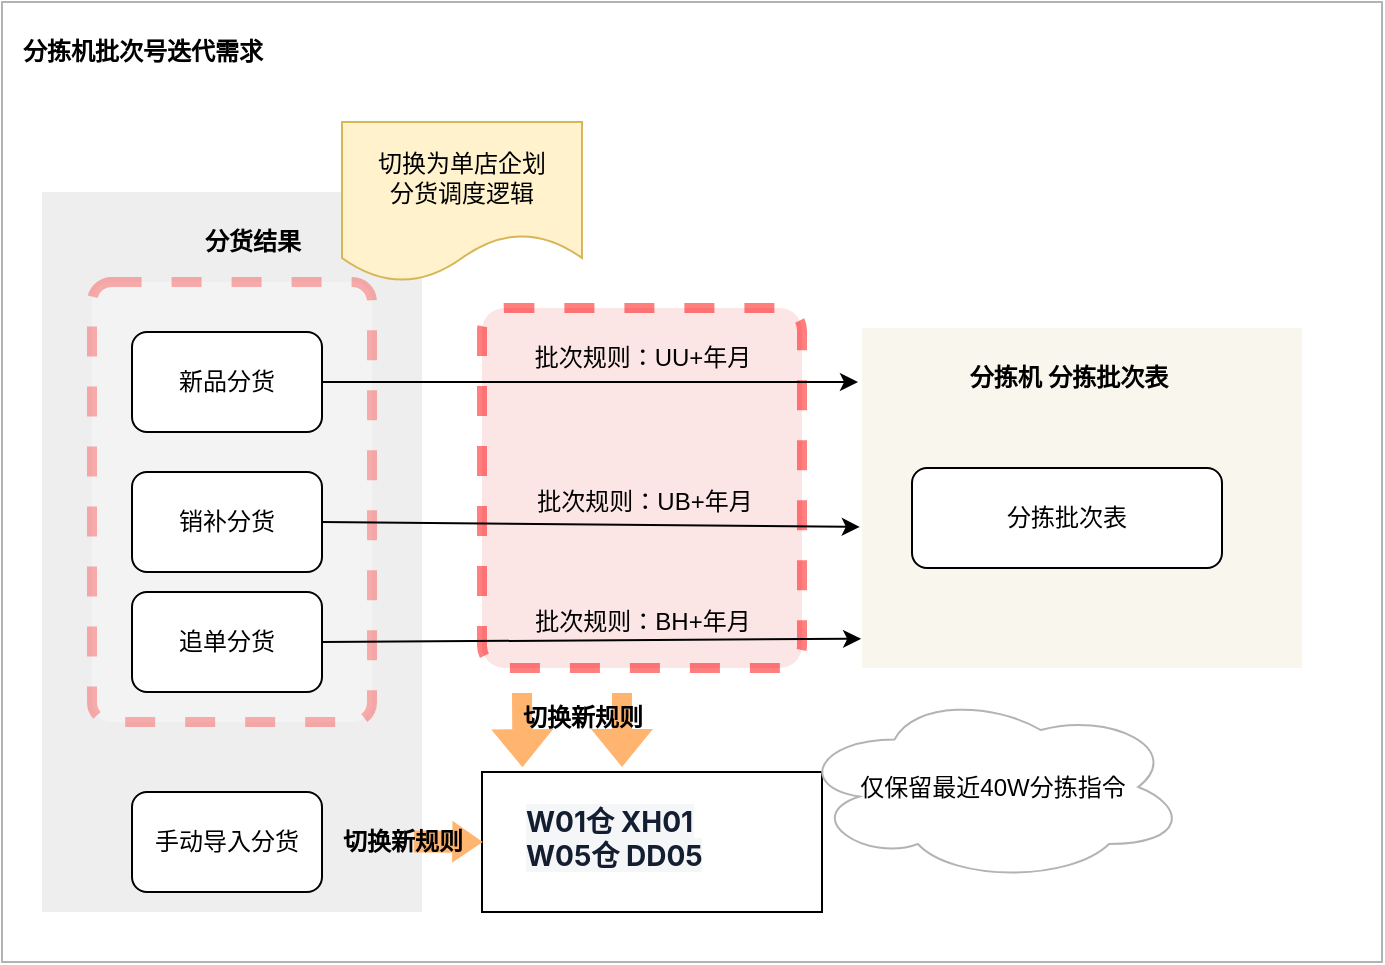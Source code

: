<mxfile version="21.8.0" type="github">
  <diagram name="第 1 页" id="7ls-2by8iXR--FHcD4sd">
    <mxGraphModel dx="1860" dy="2198" grid="1" gridSize="10" guides="1" tooltips="1" connect="1" arrows="1" fold="1" page="1" pageScale="1" pageWidth="850" pageHeight="1100" math="0" shadow="0">
      <root>
        <mxCell id="0" />
        <mxCell id="1" parent="0" />
        <mxCell id="R8J84A51hZVeDscX3uvi-45" value="" style="rounded=0;whiteSpace=wrap;html=1;strokeColor=#B3B3B3;" vertex="1" parent="1">
          <mxGeometry y="-1100" width="690" height="480" as="geometry" />
        </mxCell>
        <mxCell id="R8J84A51hZVeDscX3uvi-46" value="" style="rounded=0;whiteSpace=wrap;html=1;fillColor=#eeeeee;strokeColor=none;" vertex="1" parent="1">
          <mxGeometry x="20" y="-1005" width="190" height="360" as="geometry" />
        </mxCell>
        <mxCell id="R8J84A51hZVeDscX3uvi-47" value="分货结果" style="text;html=1;align=center;verticalAlign=middle;resizable=0;points=[];autosize=1;strokeColor=none;fillColor=none;fontStyle=1" vertex="1" parent="1">
          <mxGeometry x="90" y="-995" width="70" height="30" as="geometry" />
        </mxCell>
        <mxCell id="R8J84A51hZVeDscX3uvi-48" value="手动导入分货" style="rounded=1;whiteSpace=wrap;html=1;" vertex="1" parent="1">
          <mxGeometry x="65" y="-705" width="95" height="50" as="geometry" />
        </mxCell>
        <mxCell id="R8J84A51hZVeDscX3uvi-49" value="" style="rounded=1;whiteSpace=wrap;html=1;arcSize=7;opacity=30;dashed=1;strokeColor=#FF0000;strokeWidth=5;" vertex="1" parent="1">
          <mxGeometry x="45" y="-960" width="140" height="220" as="geometry" />
        </mxCell>
        <mxCell id="R8J84A51hZVeDscX3uvi-50" value="" style="rounded=0;whiteSpace=wrap;html=1;fillColor=#f9f7ed;strokeColor=none;" vertex="1" parent="1">
          <mxGeometry x="430" y="-937" width="220" height="170" as="geometry" />
        </mxCell>
        <mxCell id="R8J84A51hZVeDscX3uvi-51" value="分拣机 分拣批次表" style="text;html=1;align=center;verticalAlign=middle;resizable=0;points=[];autosize=1;strokeColor=none;fillColor=none;fontStyle=1" vertex="1" parent="1">
          <mxGeometry x="472.5" y="-927" width="120" height="30" as="geometry" />
        </mxCell>
        <mxCell id="R8J84A51hZVeDscX3uvi-52" value="分拣批次表" style="rounded=1;whiteSpace=wrap;html=1;" vertex="1" parent="1">
          <mxGeometry x="455" y="-867" width="155" height="50" as="geometry" />
        </mxCell>
        <mxCell id="R8J84A51hZVeDscX3uvi-53" value="新品分货" style="rounded=1;whiteSpace=wrap;html=1;" vertex="1" parent="1">
          <mxGeometry x="65" y="-935" width="95" height="50" as="geometry" />
        </mxCell>
        <mxCell id="R8J84A51hZVeDscX3uvi-54" value="销补分货" style="rounded=1;whiteSpace=wrap;html=1;" vertex="1" parent="1">
          <mxGeometry x="65" y="-865" width="95" height="50" as="geometry" />
        </mxCell>
        <mxCell id="R8J84A51hZVeDscX3uvi-55" value="追单分货" style="rounded=1;whiteSpace=wrap;html=1;" vertex="1" parent="1">
          <mxGeometry x="65" y="-805" width="95" height="50" as="geometry" />
        </mxCell>
        <mxCell id="R8J84A51hZVeDscX3uvi-56" value="切换为单店企划&lt;br&gt;分货调度逻辑" style="shape=document;whiteSpace=wrap;html=1;boundedLbl=1;fillColor=#fff2cc;strokeColor=#d6b656;" vertex="1" parent="1">
          <mxGeometry x="170" y="-1040" width="120" height="80" as="geometry" />
        </mxCell>
        <mxCell id="R8J84A51hZVeDscX3uvi-57" value="" style="rounded=1;whiteSpace=wrap;html=1;arcSize=7;opacity=50;dashed=1;strokeColor=#FF0000;strokeWidth=5;fillColor=#f8cecc;" vertex="1" parent="1">
          <mxGeometry x="240" y="-947" width="160" height="180" as="geometry" />
        </mxCell>
        <mxCell id="R8J84A51hZVeDscX3uvi-58" value="" style="endArrow=classic;html=1;rounded=0;entryX=-0.01;entryY=0.159;entryDx=0;entryDy=0;exitX=1;exitY=0.5;exitDx=0;exitDy=0;entryPerimeter=0;" edge="1" parent="1">
          <mxGeometry width="50" height="50" relative="1" as="geometry">
            <mxPoint x="160.0" y="-910" as="sourcePoint" />
            <mxPoint x="428" y="-910" as="targetPoint" />
          </mxGeometry>
        </mxCell>
        <mxCell id="R8J84A51hZVeDscX3uvi-59" value="批次规则：UU+年月" style="text;html=1;align=center;verticalAlign=middle;resizable=0;points=[];autosize=1;strokeColor=none;fillColor=none;" vertex="1" parent="1">
          <mxGeometry x="255" y="-937" width="130" height="30" as="geometry" />
        </mxCell>
        <mxCell id="R8J84A51hZVeDscX3uvi-60" value="" style="endArrow=classic;html=1;rounded=0;entryX=-0.005;entryY=0.585;entryDx=0;entryDy=0;exitX=1;exitY=0.5;exitDx=0;exitDy=0;entryPerimeter=0;" edge="1" parent="1" source="R8J84A51hZVeDscX3uvi-54" target="R8J84A51hZVeDscX3uvi-50">
          <mxGeometry width="50" height="50" relative="1" as="geometry">
            <mxPoint x="180" y="-838" as="sourcePoint" />
            <mxPoint x="419" y="-838" as="targetPoint" />
          </mxGeometry>
        </mxCell>
        <mxCell id="R8J84A51hZVeDscX3uvi-61" value="批次规则：UB+年月" style="text;html=1;align=center;verticalAlign=middle;resizable=0;points=[];autosize=1;strokeColor=none;fillColor=none;" vertex="1" parent="1">
          <mxGeometry x="256" y="-865" width="130" height="30" as="geometry" />
        </mxCell>
        <mxCell id="R8J84A51hZVeDscX3uvi-62" value="" style="endArrow=classic;html=1;rounded=0;entryX=-0.002;entryY=0.914;entryDx=0;entryDy=0;exitX=1;exitY=0.5;exitDx=0;exitDy=0;entryPerimeter=0;" edge="1" parent="1" source="R8J84A51hZVeDscX3uvi-55" target="R8J84A51hZVeDscX3uvi-50">
          <mxGeometry width="50" height="50" relative="1" as="geometry">
            <mxPoint x="180" y="-778" as="sourcePoint" />
            <mxPoint x="419" y="-778" as="targetPoint" />
          </mxGeometry>
        </mxCell>
        <mxCell id="R8J84A51hZVeDscX3uvi-63" value="批次规则：BH+年月" style="text;html=1;align=center;verticalAlign=middle;resizable=0;points=[];autosize=1;strokeColor=none;fillColor=none;" vertex="1" parent="1">
          <mxGeometry x="255" y="-805" width="130" height="30" as="geometry" />
        </mxCell>
        <mxCell id="R8J84A51hZVeDscX3uvi-64" value="" style="rounded=0;whiteSpace=wrap;html=1;" vertex="1" parent="1">
          <mxGeometry x="240" y="-715" width="170" height="70" as="geometry" />
        </mxCell>
        <mxCell id="R8J84A51hZVeDscX3uvi-65" value="&lt;span style=&quot;color: rgb(20, 30, 49); font-family: -apple-system, &amp;quot;Segoe UI&amp;quot;, Roboto, &amp;quot;Helvetica Neue&amp;quot;, Arial, &amp;quot;Noto Sans&amp;quot;, sans-serif, &amp;quot;Apple Color Emoji&amp;quot;, &amp;quot;Segoe UI Emoji&amp;quot;, &amp;quot;Segoe UI Symbol&amp;quot;, &amp;quot;Noto Color Emoji&amp;quot;; font-size: 14px; font-style: normal; font-variant-ligatures: normal; font-variant-caps: normal; letter-spacing: normal; orphans: 2; text-align: start; text-indent: 0px; text-transform: none; widows: 2; word-spacing: 0px; -webkit-text-stroke-width: 0px; background-color: rgb(245, 246, 248); text-decoration-thickness: initial; text-decoration-style: initial; text-decoration-color: initial; float: none; display: inline !important;&quot;&gt;W01仓 XH01&lt;br&gt;W05仓 DD05&lt;/span&gt;" style="text;whiteSpace=wrap;html=1;fontStyle=1" vertex="1" parent="1">
          <mxGeometry x="260" y="-705" width="140" height="60" as="geometry" />
        </mxCell>
        <mxCell id="R8J84A51hZVeDscX3uvi-66" value="" style="shape=flexArrow;endArrow=classic;html=1;rounded=0;entryX=0.119;entryY=-0.027;entryDx=0;entryDy=0;entryPerimeter=0;fillColor=#FFB570;strokeColor=none;" edge="1" parent="1" target="R8J84A51hZVeDscX3uvi-64">
          <mxGeometry width="50" height="50" relative="1" as="geometry">
            <mxPoint x="260" y="-755" as="sourcePoint" />
            <mxPoint x="280" y="-725" as="targetPoint" />
          </mxGeometry>
        </mxCell>
        <mxCell id="R8J84A51hZVeDscX3uvi-67" value="" style="shape=flexArrow;endArrow=classic;html=1;rounded=0;entryX=0.119;entryY=-0.027;entryDx=0;entryDy=0;entryPerimeter=0;fillColor=#FFB570;strokeColor=none;" edge="1" parent="1">
          <mxGeometry width="50" height="50" relative="1" as="geometry">
            <mxPoint x="310" y="-755" as="sourcePoint" />
            <mxPoint x="310" y="-717" as="targetPoint" />
          </mxGeometry>
        </mxCell>
        <mxCell id="R8J84A51hZVeDscX3uvi-68" value="" style="shape=flexArrow;endArrow=classic;html=1;rounded=0;strokeColor=#FFB570;fillColor=#FFB570;entryX=0;entryY=0.5;entryDx=0;entryDy=0;endWidth=8.056;endSize=4.289;" edge="1" parent="1" target="R8J84A51hZVeDscX3uvi-64">
          <mxGeometry width="50" height="50" relative="1" as="geometry">
            <mxPoint x="206" y="-680.29" as="sourcePoint" />
            <mxPoint x="256" y="-680.29" as="targetPoint" />
          </mxGeometry>
        </mxCell>
        <mxCell id="R8J84A51hZVeDscX3uvi-69" value="切换新规则" style="text;html=1;align=center;verticalAlign=middle;resizable=0;points=[];autosize=1;strokeColor=none;fillColor=none;fontStyle=1" vertex="1" parent="1">
          <mxGeometry x="250" y="-757" width="80" height="30" as="geometry" />
        </mxCell>
        <mxCell id="R8J84A51hZVeDscX3uvi-70" value="切换新规则" style="text;html=1;align=center;verticalAlign=middle;resizable=0;points=[];autosize=1;strokeColor=none;fillColor=none;fontStyle=1" vertex="1" parent="1">
          <mxGeometry x="160" y="-695" width="80" height="30" as="geometry" />
        </mxCell>
        <mxCell id="R8J84A51hZVeDscX3uvi-71" value="仅保留最近40W分拣指令" style="ellipse;shape=cloud;whiteSpace=wrap;html=1;strokeColor=#B3B3B3;" vertex="1" parent="1">
          <mxGeometry x="397.5" y="-755" width="195" height="95" as="geometry" />
        </mxCell>
        <mxCell id="R8J84A51hZVeDscX3uvi-72" value="分拣机批次号迭代需求" style="text;html=1;align=center;verticalAlign=middle;resizable=0;points=[];autosize=1;strokeColor=none;fillColor=none;fontStyle=1" vertex="1" parent="1">
          <mxGeometry y="-1090" width="140" height="30" as="geometry" />
        </mxCell>
      </root>
    </mxGraphModel>
  </diagram>
</mxfile>
